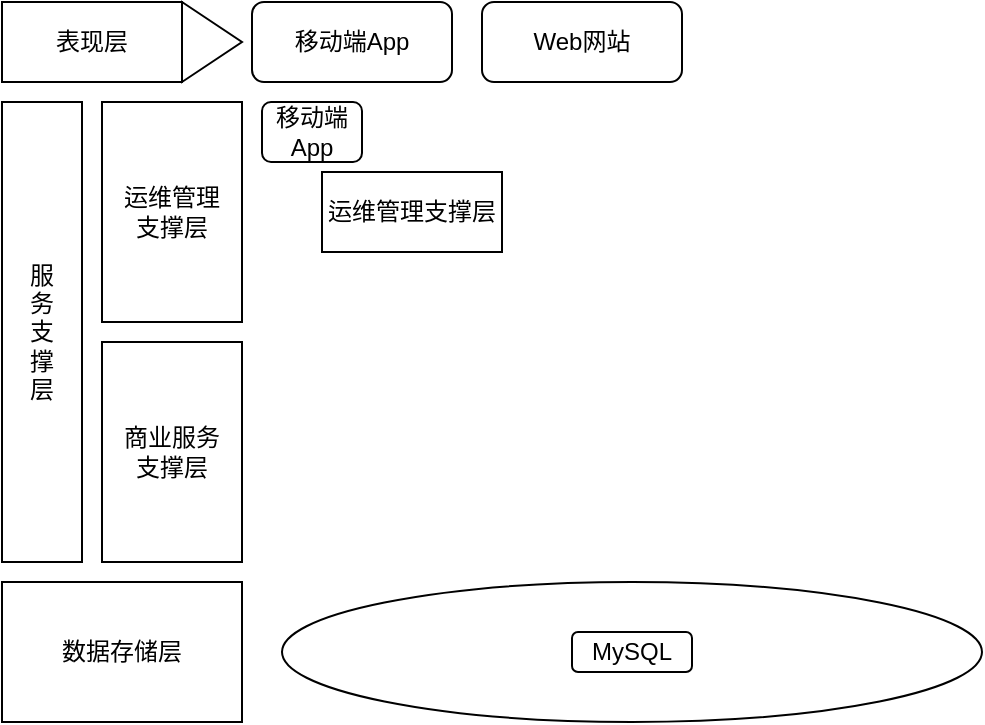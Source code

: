 <mxfile version="10.9.6" type="github"><diagram id="fzdt96dZxdlrwMA6CN2m" name="Page-1"><mxGraphModel dx="677" dy="364" grid="1" gridSize="10" guides="1" tooltips="1" connect="1" arrows="1" fold="1" page="1" pageScale="1" pageWidth="827" pageHeight="1169" math="0" shadow="0"><root><mxCell id="0"/><mxCell id="1" parent="0"/><mxCell id="1MRWnxUVhFF18T_Qw1uh-1" value="表现层" style="rounded=0;whiteSpace=wrap;html=1;" parent="1" vertex="1"><mxGeometry x="40" y="80" width="90" height="40" as="geometry"/></mxCell><mxCell id="oAKN9bE4TsMtyj-mp2NB-1" value="服&lt;br&gt;务&lt;br&gt;支&lt;br&gt;撑&lt;br&gt;层" style="rounded=0;whiteSpace=wrap;html=1;" vertex="1" parent="1"><mxGeometry x="40" y="130" width="40" height="230" as="geometry"/></mxCell><mxCell id="oAKN9bE4TsMtyj-mp2NB-6" value="运维管理支撑层" style="rounded=0;whiteSpace=wrap;html=1;" vertex="1" parent="1"><mxGeometry x="200" y="165" width="90" height="40" as="geometry"/></mxCell><mxCell id="oAKN9bE4TsMtyj-mp2NB-7" value="数据存储层" style="rounded=0;whiteSpace=wrap;html=1;" vertex="1" parent="1"><mxGeometry x="40" y="370" width="120" height="70" as="geometry"/></mxCell><mxCell id="oAKN9bE4TsMtyj-mp2NB-8" value="" style="triangle;whiteSpace=wrap;html=1;" vertex="1" parent="1"><mxGeometry x="130" y="80" width="30" height="40" as="geometry"/></mxCell><mxCell id="oAKN9bE4TsMtyj-mp2NB-9" value="移动端App" style="rounded=1;whiteSpace=wrap;html=1;" vertex="1" parent="1"><mxGeometry x="165" y="80" width="100" height="40" as="geometry"/></mxCell><mxCell id="oAKN9bE4TsMtyj-mp2NB-10" value="Web网站" style="rounded=1;whiteSpace=wrap;html=1;" vertex="1" parent="1"><mxGeometry x="280" y="80" width="100" height="40" as="geometry"/></mxCell><mxCell id="oAKN9bE4TsMtyj-mp2NB-11" value="运维管理&lt;br&gt;支撑层" style="rounded=0;whiteSpace=wrap;html=1;" vertex="1" parent="1"><mxGeometry x="90" y="130" width="70" height="110" as="geometry"/></mxCell><mxCell id="oAKN9bE4TsMtyj-mp2NB-12" value="商业服务&lt;br&gt;支撑层" style="rounded=0;whiteSpace=wrap;html=1;" vertex="1" parent="1"><mxGeometry x="90" y="250" width="70" height="110" as="geometry"/></mxCell><mxCell id="oAKN9bE4TsMtyj-mp2NB-13" value="移动端App" style="rounded=1;whiteSpace=wrap;html=1;" vertex="1" parent="1"><mxGeometry x="170" y="130" width="50" height="30" as="geometry"/></mxCell><mxCell id="oAKN9bE4TsMtyj-mp2NB-16" value="" style="ellipse;whiteSpace=wrap;html=1;" vertex="1" parent="1"><mxGeometry x="180" y="370" width="350" height="70" as="geometry"/></mxCell><mxCell id="oAKN9bE4TsMtyj-mp2NB-18" value="MySQL" style="rounded=1;whiteSpace=wrap;html=1;" vertex="1" parent="1"><mxGeometry x="325" y="395" width="60" height="20" as="geometry"/></mxCell></root></mxGraphModel></diagram></mxfile>